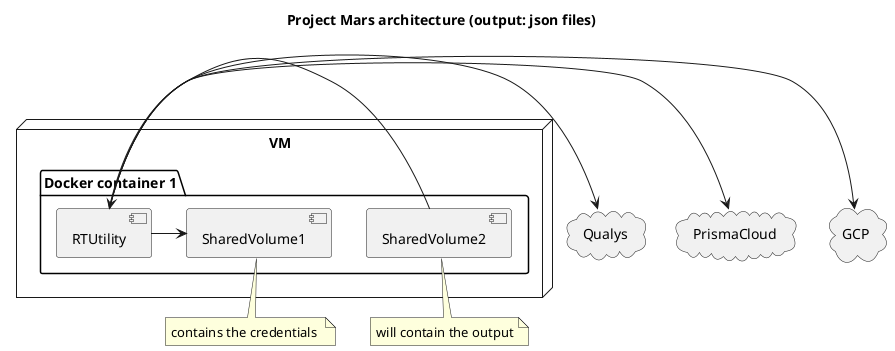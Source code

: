 @startuml

title Project Mars architecture (output: json files)

cloud PrismaCloud
cloud Qualys
cloud GCP
node "VM" {
    Package "Docker container 1" {
        component SharedVolume1
        component SharedVolume2
        component RTUtility
    }
}
note bottom of [SharedVolume1]
  contains the credentials 
end note
note bottom of [SharedVolume2]
  will contain the output
end note



RTUtility -> Qualys
RTUtility -> PrismaCloud
RTUtility -> GCP
RTUtility -> SharedVolume1
RTUtility <- SharedVolume2



@enduml